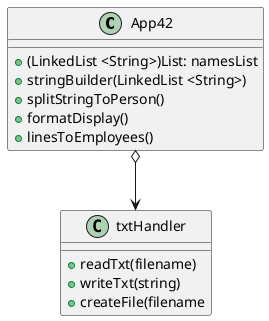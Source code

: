 @startuml
'https://plantuml.com/sequence-diagram

class App42 {
    + (LinkedList <String>)List: namesList
    + stringBuilder(LinkedList <String>)
    + splitStringToPerson()
    + formatDisplay()
    + linesToEmployees()
}

class txtHandler {
    + readTxt(filename)
    + writeTxt(string)
    + createFile(filename
}

App42 o--> txtHandler
@enduml